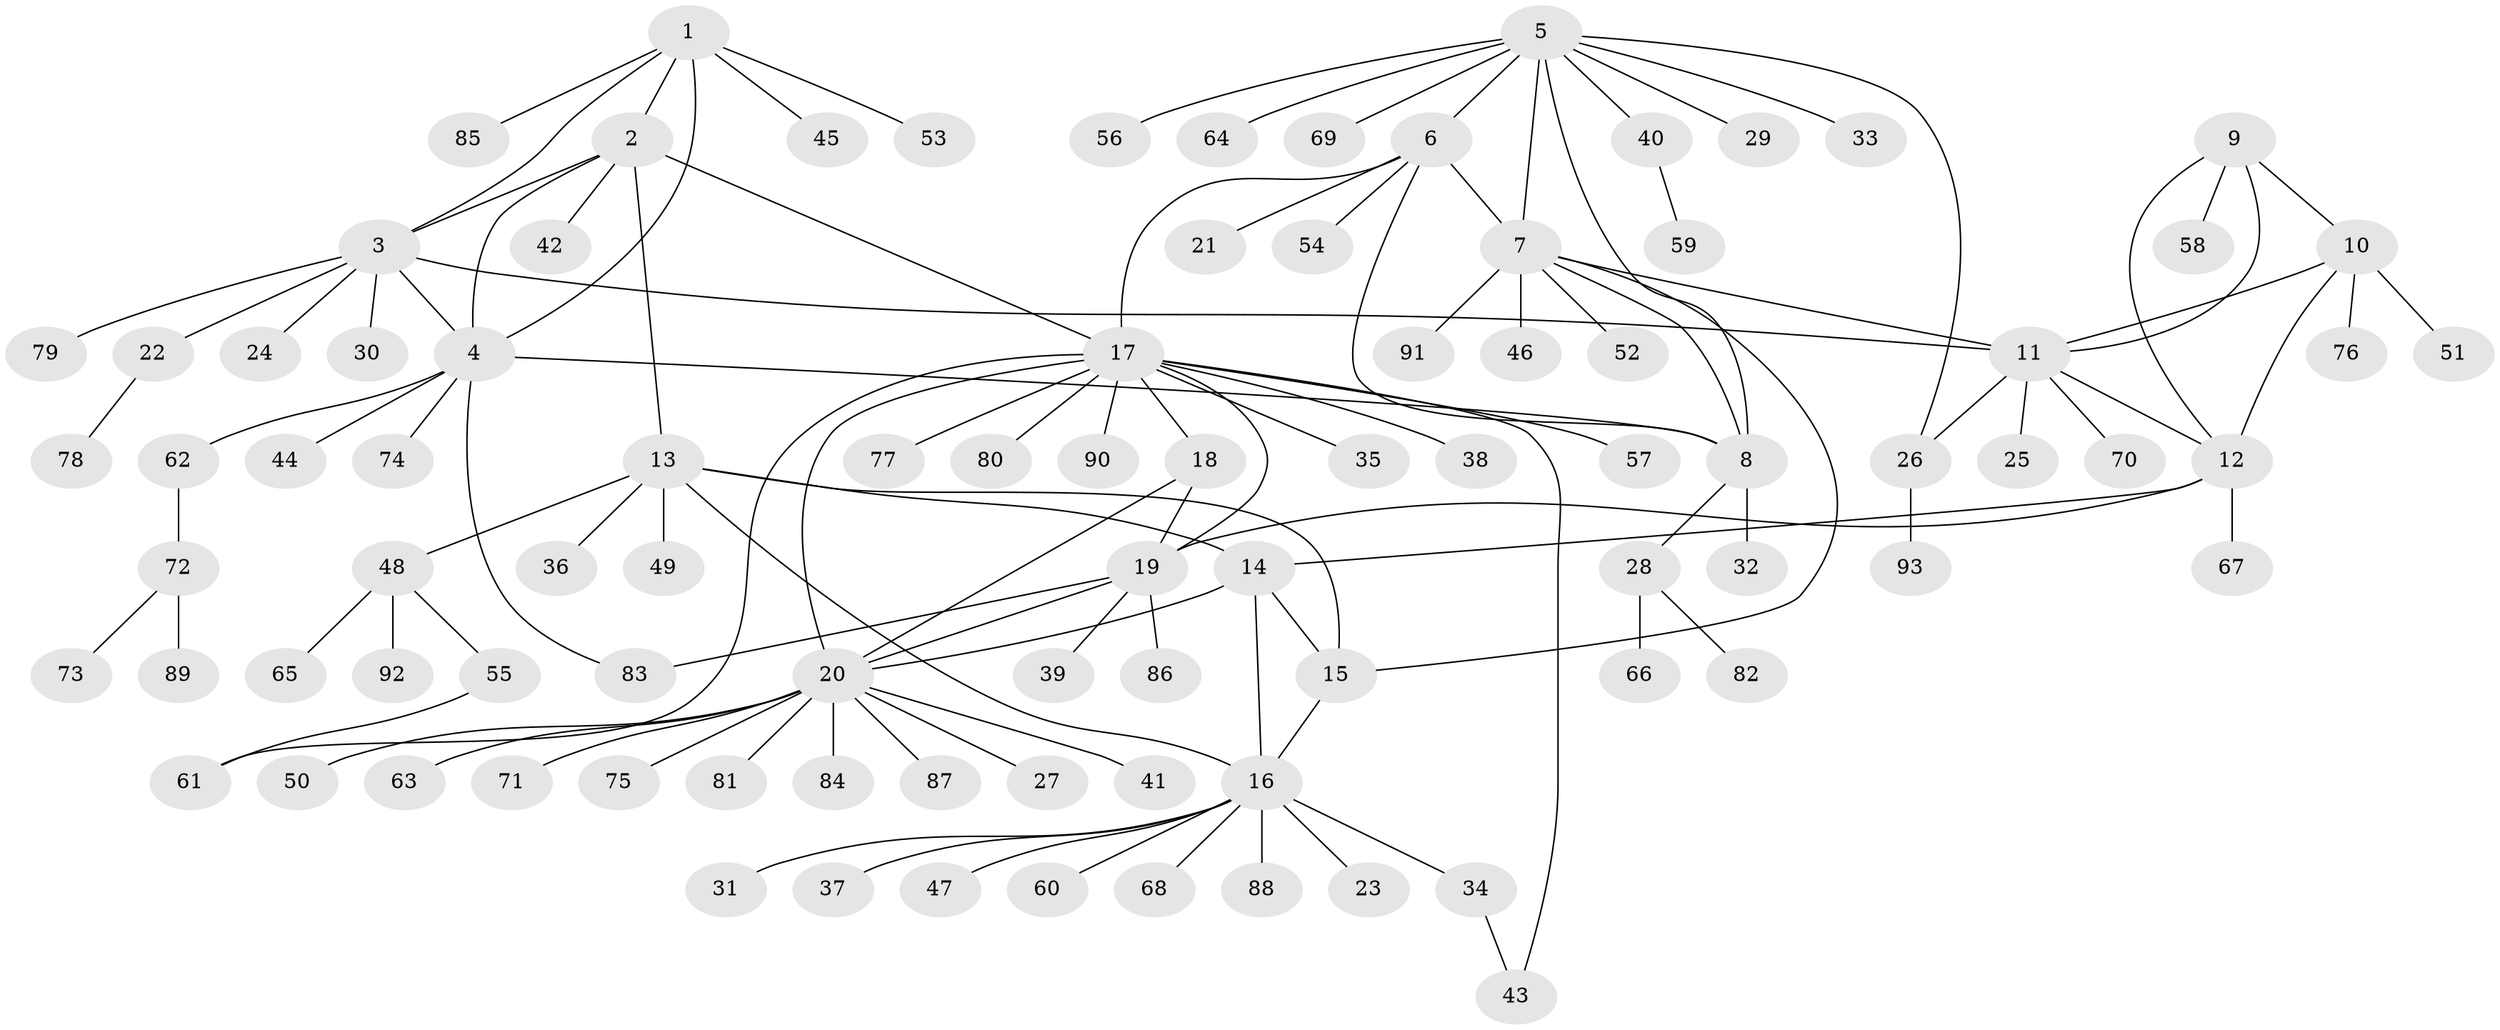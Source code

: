 // Generated by graph-tools (version 1.1) at 2025/02/03/09/25 03:02:44]
// undirected, 93 vertices, 117 edges
graph export_dot {
graph [start="1"]
  node [color=gray90,style=filled];
  1;
  2;
  3;
  4;
  5;
  6;
  7;
  8;
  9;
  10;
  11;
  12;
  13;
  14;
  15;
  16;
  17;
  18;
  19;
  20;
  21;
  22;
  23;
  24;
  25;
  26;
  27;
  28;
  29;
  30;
  31;
  32;
  33;
  34;
  35;
  36;
  37;
  38;
  39;
  40;
  41;
  42;
  43;
  44;
  45;
  46;
  47;
  48;
  49;
  50;
  51;
  52;
  53;
  54;
  55;
  56;
  57;
  58;
  59;
  60;
  61;
  62;
  63;
  64;
  65;
  66;
  67;
  68;
  69;
  70;
  71;
  72;
  73;
  74;
  75;
  76;
  77;
  78;
  79;
  80;
  81;
  82;
  83;
  84;
  85;
  86;
  87;
  88;
  89;
  90;
  91;
  92;
  93;
  1 -- 2;
  1 -- 3;
  1 -- 4;
  1 -- 45;
  1 -- 53;
  1 -- 85;
  2 -- 3;
  2 -- 4;
  2 -- 13;
  2 -- 17;
  2 -- 42;
  3 -- 4;
  3 -- 11;
  3 -- 22;
  3 -- 24;
  3 -- 30;
  3 -- 79;
  4 -- 8;
  4 -- 44;
  4 -- 62;
  4 -- 74;
  4 -- 83;
  5 -- 6;
  5 -- 7;
  5 -- 8;
  5 -- 26;
  5 -- 29;
  5 -- 33;
  5 -- 40;
  5 -- 56;
  5 -- 64;
  5 -- 69;
  6 -- 7;
  6 -- 8;
  6 -- 17;
  6 -- 21;
  6 -- 54;
  7 -- 8;
  7 -- 11;
  7 -- 15;
  7 -- 46;
  7 -- 52;
  7 -- 91;
  8 -- 28;
  8 -- 32;
  9 -- 10;
  9 -- 11;
  9 -- 12;
  9 -- 58;
  10 -- 11;
  10 -- 12;
  10 -- 51;
  10 -- 76;
  11 -- 12;
  11 -- 25;
  11 -- 26;
  11 -- 70;
  12 -- 14;
  12 -- 19;
  12 -- 67;
  13 -- 14;
  13 -- 15;
  13 -- 16;
  13 -- 36;
  13 -- 48;
  13 -- 49;
  14 -- 15;
  14 -- 16;
  14 -- 20;
  15 -- 16;
  16 -- 23;
  16 -- 31;
  16 -- 34;
  16 -- 37;
  16 -- 47;
  16 -- 60;
  16 -- 68;
  16 -- 88;
  17 -- 18;
  17 -- 19;
  17 -- 20;
  17 -- 35;
  17 -- 38;
  17 -- 43;
  17 -- 57;
  17 -- 61;
  17 -- 77;
  17 -- 80;
  17 -- 90;
  18 -- 19;
  18 -- 20;
  19 -- 20;
  19 -- 39;
  19 -- 83;
  19 -- 86;
  20 -- 27;
  20 -- 41;
  20 -- 50;
  20 -- 63;
  20 -- 71;
  20 -- 75;
  20 -- 81;
  20 -- 84;
  20 -- 87;
  22 -- 78;
  26 -- 93;
  28 -- 66;
  28 -- 82;
  34 -- 43;
  40 -- 59;
  48 -- 55;
  48 -- 65;
  48 -- 92;
  55 -- 61;
  62 -- 72;
  72 -- 73;
  72 -- 89;
}
